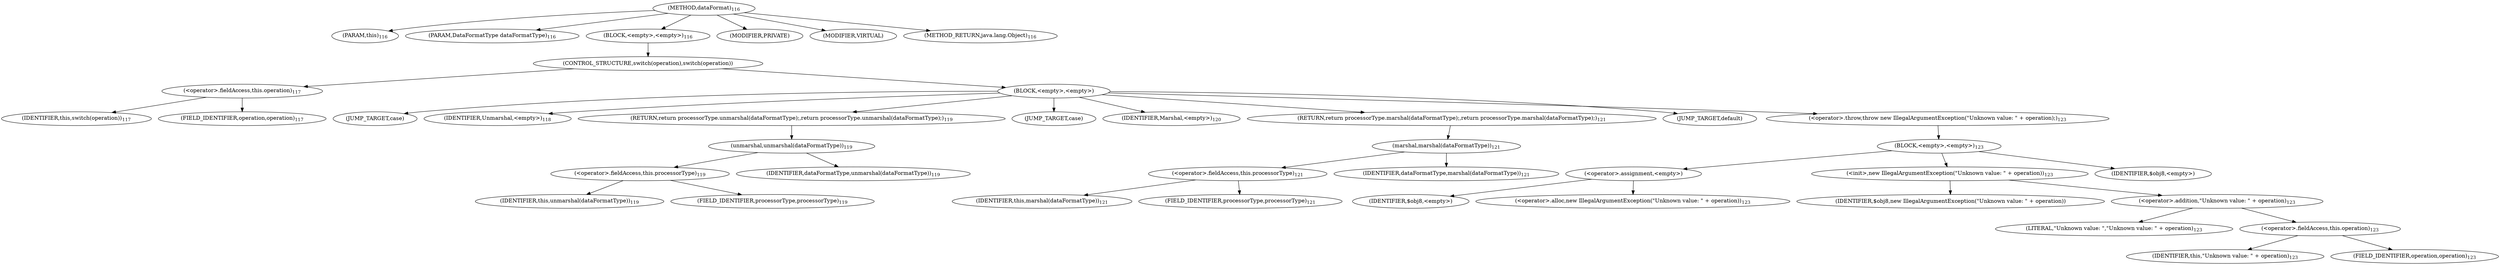 digraph "dataFormat" {  
"208" [label = <(METHOD,dataFormat)<SUB>116</SUB>> ]
"209" [label = <(PARAM,this)<SUB>116</SUB>> ]
"210" [label = <(PARAM,DataFormatType dataFormatType)<SUB>116</SUB>> ]
"211" [label = <(BLOCK,&lt;empty&gt;,&lt;empty&gt;)<SUB>116</SUB>> ]
"212" [label = <(CONTROL_STRUCTURE,switch(operation),switch(operation))> ]
"213" [label = <(&lt;operator&gt;.fieldAccess,this.operation)<SUB>117</SUB>> ]
"214" [label = <(IDENTIFIER,this,switch(operation))<SUB>117</SUB>> ]
"215" [label = <(FIELD_IDENTIFIER,operation,operation)<SUB>117</SUB>> ]
"216" [label = <(BLOCK,&lt;empty&gt;,&lt;empty&gt;)> ]
"217" [label = <(JUMP_TARGET,case)> ]
"218" [label = <(IDENTIFIER,Unmarshal,&lt;empty&gt;)<SUB>118</SUB>> ]
"219" [label = <(RETURN,return processorType.unmarshal(dataFormatType);,return processorType.unmarshal(dataFormatType);)<SUB>119</SUB>> ]
"220" [label = <(unmarshal,unmarshal(dataFormatType))<SUB>119</SUB>> ]
"221" [label = <(&lt;operator&gt;.fieldAccess,this.processorType)<SUB>119</SUB>> ]
"222" [label = <(IDENTIFIER,this,unmarshal(dataFormatType))<SUB>119</SUB>> ]
"223" [label = <(FIELD_IDENTIFIER,processorType,processorType)<SUB>119</SUB>> ]
"224" [label = <(IDENTIFIER,dataFormatType,unmarshal(dataFormatType))<SUB>119</SUB>> ]
"225" [label = <(JUMP_TARGET,case)> ]
"226" [label = <(IDENTIFIER,Marshal,&lt;empty&gt;)<SUB>120</SUB>> ]
"227" [label = <(RETURN,return processorType.marshal(dataFormatType);,return processorType.marshal(dataFormatType);)<SUB>121</SUB>> ]
"228" [label = <(marshal,marshal(dataFormatType))<SUB>121</SUB>> ]
"229" [label = <(&lt;operator&gt;.fieldAccess,this.processorType)<SUB>121</SUB>> ]
"230" [label = <(IDENTIFIER,this,marshal(dataFormatType))<SUB>121</SUB>> ]
"231" [label = <(FIELD_IDENTIFIER,processorType,processorType)<SUB>121</SUB>> ]
"232" [label = <(IDENTIFIER,dataFormatType,marshal(dataFormatType))<SUB>121</SUB>> ]
"233" [label = <(JUMP_TARGET,default)> ]
"234" [label = <(&lt;operator&gt;.throw,throw new IllegalArgumentException(&quot;Unknown value: &quot; + operation);)<SUB>123</SUB>> ]
"235" [label = <(BLOCK,&lt;empty&gt;,&lt;empty&gt;)<SUB>123</SUB>> ]
"236" [label = <(&lt;operator&gt;.assignment,&lt;empty&gt;)> ]
"237" [label = <(IDENTIFIER,$obj8,&lt;empty&gt;)> ]
"238" [label = <(&lt;operator&gt;.alloc,new IllegalArgumentException(&quot;Unknown value: &quot; + operation))<SUB>123</SUB>> ]
"239" [label = <(&lt;init&gt;,new IllegalArgumentException(&quot;Unknown value: &quot; + operation))<SUB>123</SUB>> ]
"240" [label = <(IDENTIFIER,$obj8,new IllegalArgumentException(&quot;Unknown value: &quot; + operation))> ]
"241" [label = <(&lt;operator&gt;.addition,&quot;Unknown value: &quot; + operation)<SUB>123</SUB>> ]
"242" [label = <(LITERAL,&quot;Unknown value: &quot;,&quot;Unknown value: &quot; + operation)<SUB>123</SUB>> ]
"243" [label = <(&lt;operator&gt;.fieldAccess,this.operation)<SUB>123</SUB>> ]
"244" [label = <(IDENTIFIER,this,&quot;Unknown value: &quot; + operation)<SUB>123</SUB>> ]
"245" [label = <(FIELD_IDENTIFIER,operation,operation)<SUB>123</SUB>> ]
"246" [label = <(IDENTIFIER,$obj8,&lt;empty&gt;)> ]
"247" [label = <(MODIFIER,PRIVATE)> ]
"248" [label = <(MODIFIER,VIRTUAL)> ]
"249" [label = <(METHOD_RETURN,java.lang.Object)<SUB>116</SUB>> ]
  "208" -> "209" 
  "208" -> "210" 
  "208" -> "211" 
  "208" -> "247" 
  "208" -> "248" 
  "208" -> "249" 
  "211" -> "212" 
  "212" -> "213" 
  "212" -> "216" 
  "213" -> "214" 
  "213" -> "215" 
  "216" -> "217" 
  "216" -> "218" 
  "216" -> "219" 
  "216" -> "225" 
  "216" -> "226" 
  "216" -> "227" 
  "216" -> "233" 
  "216" -> "234" 
  "219" -> "220" 
  "220" -> "221" 
  "220" -> "224" 
  "221" -> "222" 
  "221" -> "223" 
  "227" -> "228" 
  "228" -> "229" 
  "228" -> "232" 
  "229" -> "230" 
  "229" -> "231" 
  "234" -> "235" 
  "235" -> "236" 
  "235" -> "239" 
  "235" -> "246" 
  "236" -> "237" 
  "236" -> "238" 
  "239" -> "240" 
  "239" -> "241" 
  "241" -> "242" 
  "241" -> "243" 
  "243" -> "244" 
  "243" -> "245" 
}
